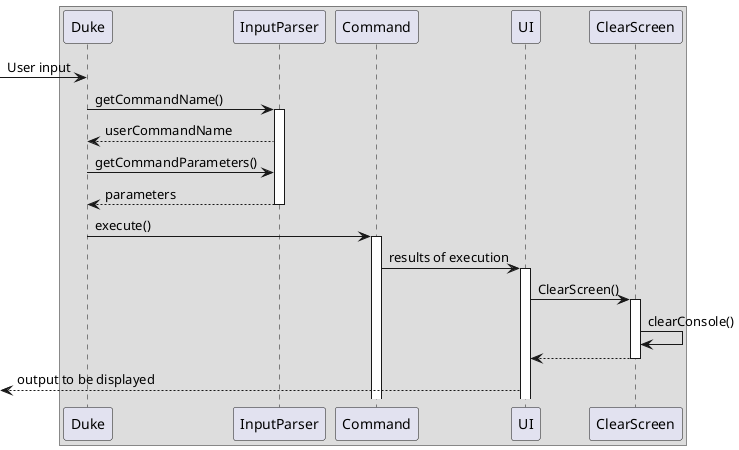 @startuml
'https://plantuml.com/sequence-diagram

Box
-> Duke: User input
Duke -> InputParser: getCommandName()
activate InputParser
Duke <-- InputParser: userCommandName

Duke -> InputParser: getCommandParameters()

return parameters

Duke -> Command: execute()
activate Command
UI <- Command: results of execution
activate UI
UI -> ClearScreen: ClearScreen()
activate ClearScreen
ClearScreen -> ClearScreen : clearConsole()
return
 <-- UI: output to be displayed

@enduml